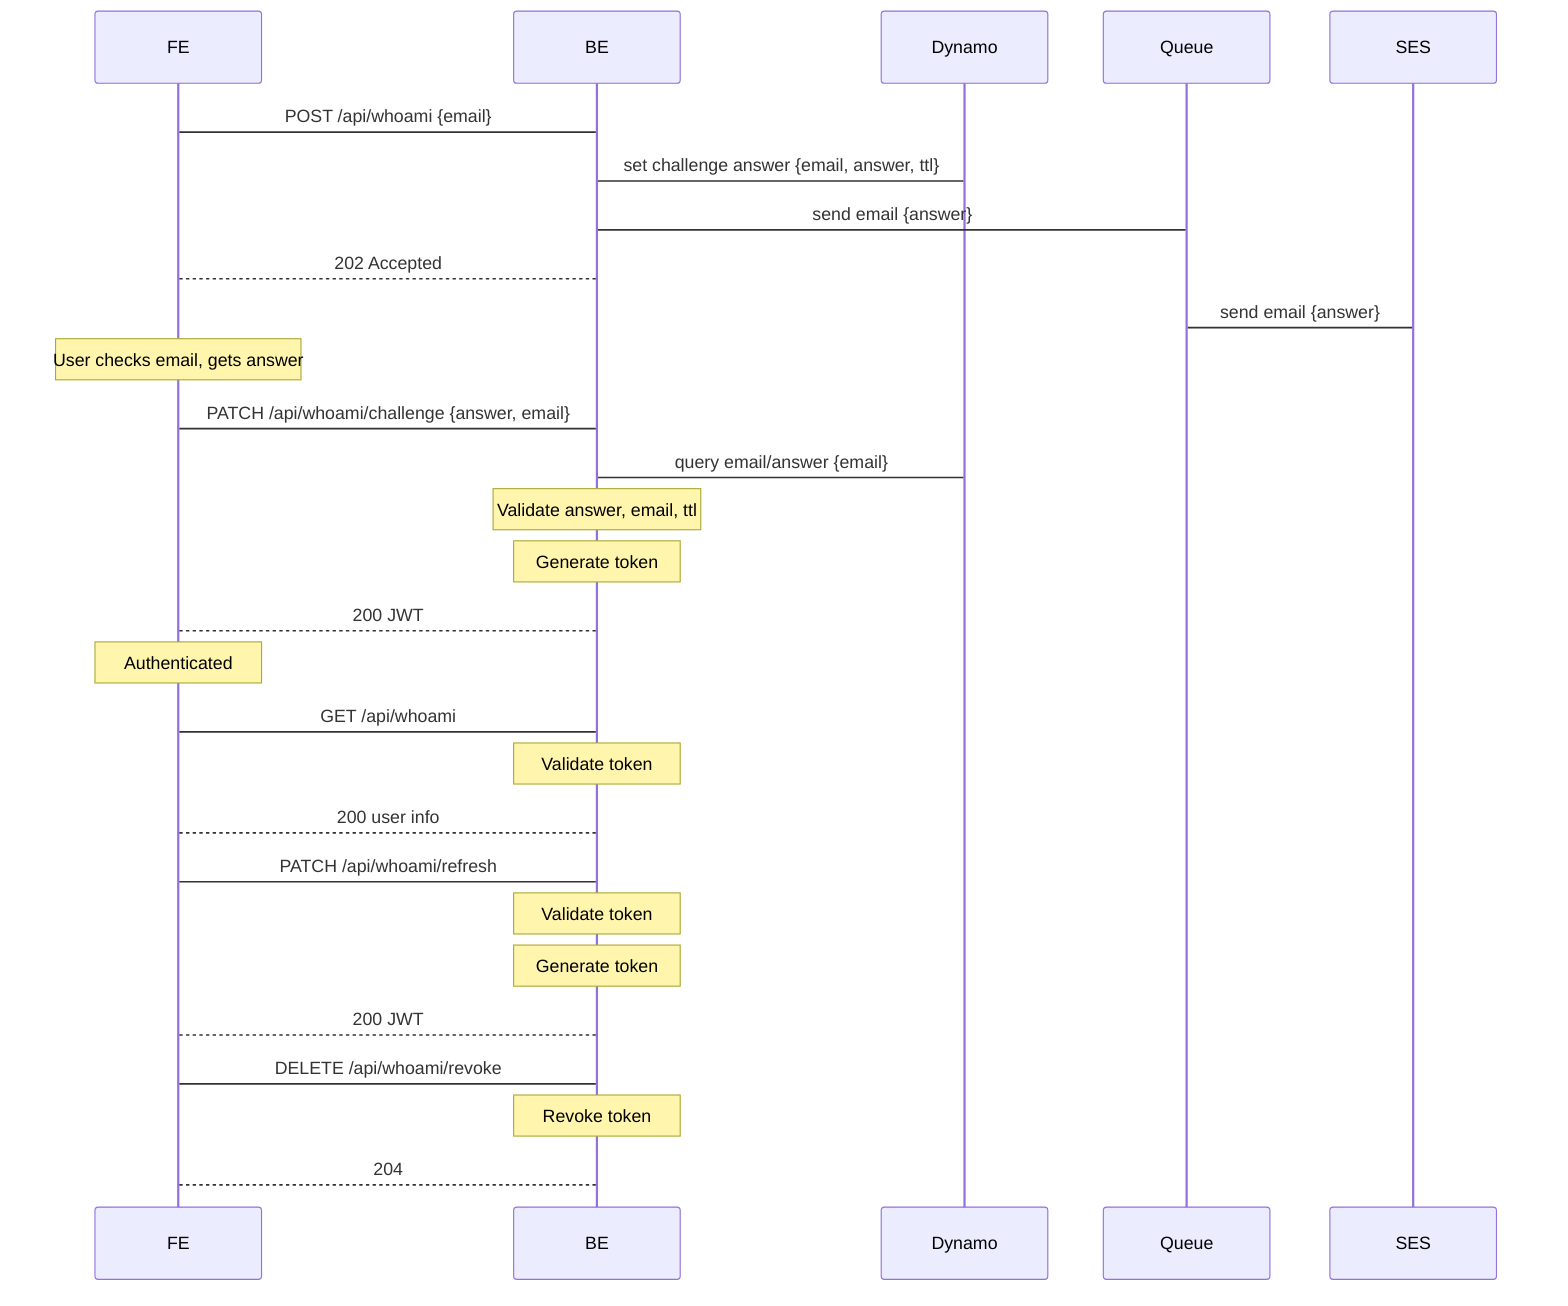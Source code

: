 sequenceDiagram
    participant FE
    participant BE
    participant Dynamo
    participant Queue
    participant SES

FE -> BE: POST /api/whoami {email}
BE -> Dynamo: set challenge answer {email, answer, ttl}
BE -> Queue: send email {answer}
BE --> FE: 202 Accepted

Queue -> SES: send email {answer}
note over FE: User checks email, gets answer

FE -> BE: PATCH /api/whoami/challenge {answer, email}
BE -> Dynamo: query email/answer {email}
note over BE: Validate answer, email, ttl
note over BE: Generate token
BE --> FE: 200 JWT
note over FE: Authenticated

FE -> BE: GET /api/whoami
note over BE: Validate token
BE --> FE: 200 user info

FE -> BE: PATCH /api/whoami/refresh
note over BE: Validate token
note over BE: Generate token
BE --> FE: 200 JWT

FE -> BE: DELETE /api/whoami/revoke
note over BE: Revoke token
BE --> FE: 204